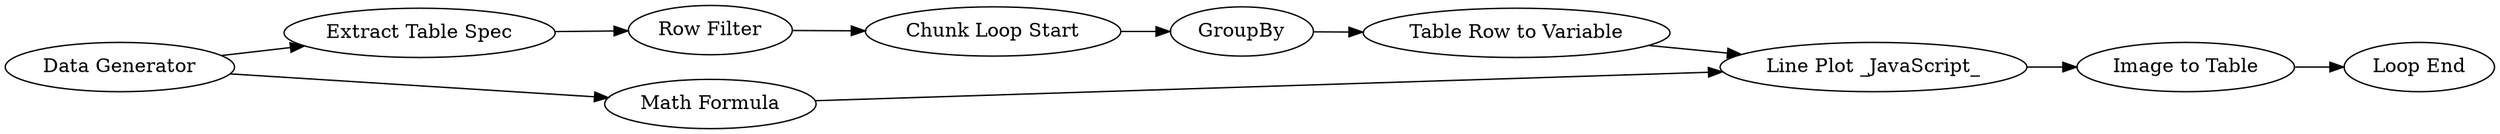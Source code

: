digraph {
	1 [label="Data Generator"]
	2 [label="Extract Table Spec"]
	3 [label="Row Filter"]
	4 [label="Chunk Loop Start"]
	5 [label=GroupBy]
	6 [label="Table Row to Variable"]
	7 [label="Line Plot _JavaScript_"]
	8 [label="Math Formula"]
	9 [label="Loop End"]
	10 [label="Image to Table"]
	1 -> 2
	1 -> 8
	2 -> 3
	3 -> 4
	4 -> 5
	5 -> 6
	6 -> 7
	7 -> 10
	8 -> 7
	10 -> 9
	rankdir=LR
}

